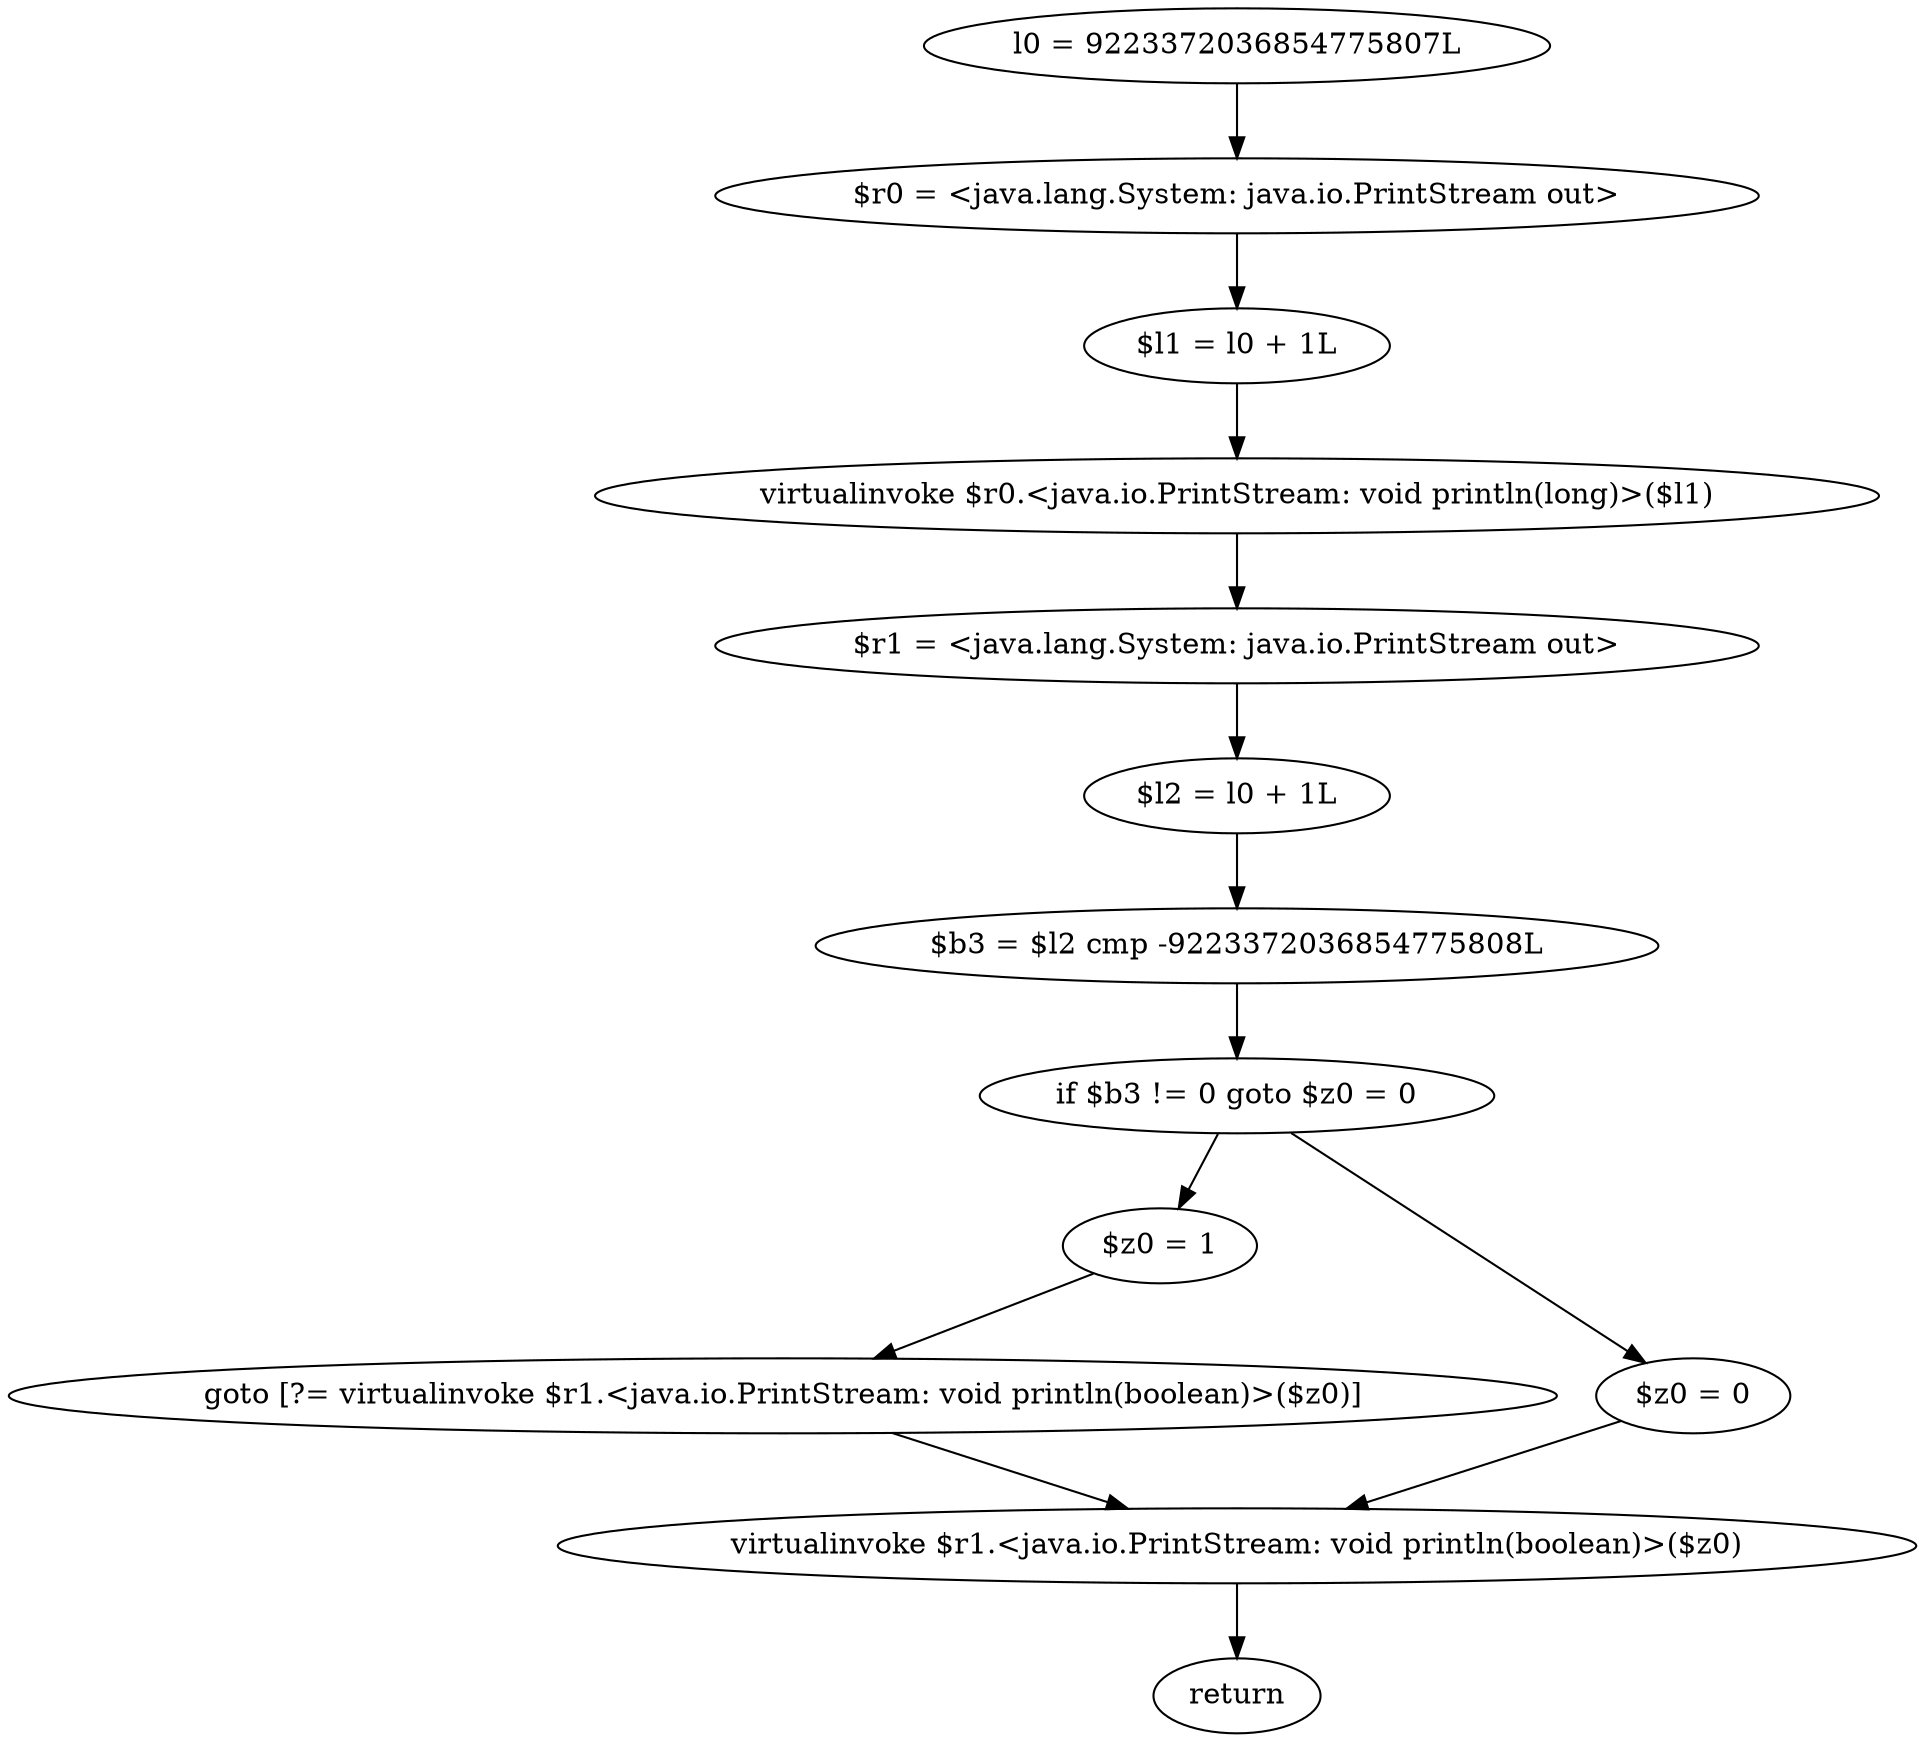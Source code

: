 digraph "unitGraph" {
    "l0 = 9223372036854775807L"
    "$r0 = <java.lang.System: java.io.PrintStream out>"
    "$l1 = l0 + 1L"
    "virtualinvoke $r0.<java.io.PrintStream: void println(long)>($l1)"
    "$r1 = <java.lang.System: java.io.PrintStream out>"
    "$l2 = l0 + 1L"
    "$b3 = $l2 cmp -9223372036854775808L"
    "if $b3 != 0 goto $z0 = 0"
    "$z0 = 1"
    "goto [?= virtualinvoke $r1.<java.io.PrintStream: void println(boolean)>($z0)]"
    "$z0 = 0"
    "virtualinvoke $r1.<java.io.PrintStream: void println(boolean)>($z0)"
    "return"
    "l0 = 9223372036854775807L"->"$r0 = <java.lang.System: java.io.PrintStream out>";
    "$r0 = <java.lang.System: java.io.PrintStream out>"->"$l1 = l0 + 1L";
    "$l1 = l0 + 1L"->"virtualinvoke $r0.<java.io.PrintStream: void println(long)>($l1)";
    "virtualinvoke $r0.<java.io.PrintStream: void println(long)>($l1)"->"$r1 = <java.lang.System: java.io.PrintStream out>";
    "$r1 = <java.lang.System: java.io.PrintStream out>"->"$l2 = l0 + 1L";
    "$l2 = l0 + 1L"->"$b3 = $l2 cmp -9223372036854775808L";
    "$b3 = $l2 cmp -9223372036854775808L"->"if $b3 != 0 goto $z0 = 0";
    "if $b3 != 0 goto $z0 = 0"->"$z0 = 1";
    "if $b3 != 0 goto $z0 = 0"->"$z0 = 0";
    "$z0 = 1"->"goto [?= virtualinvoke $r1.<java.io.PrintStream: void println(boolean)>($z0)]";
    "goto [?= virtualinvoke $r1.<java.io.PrintStream: void println(boolean)>($z0)]"->"virtualinvoke $r1.<java.io.PrintStream: void println(boolean)>($z0)";
    "$z0 = 0"->"virtualinvoke $r1.<java.io.PrintStream: void println(boolean)>($z0)";
    "virtualinvoke $r1.<java.io.PrintStream: void println(boolean)>($z0)"->"return";
}
